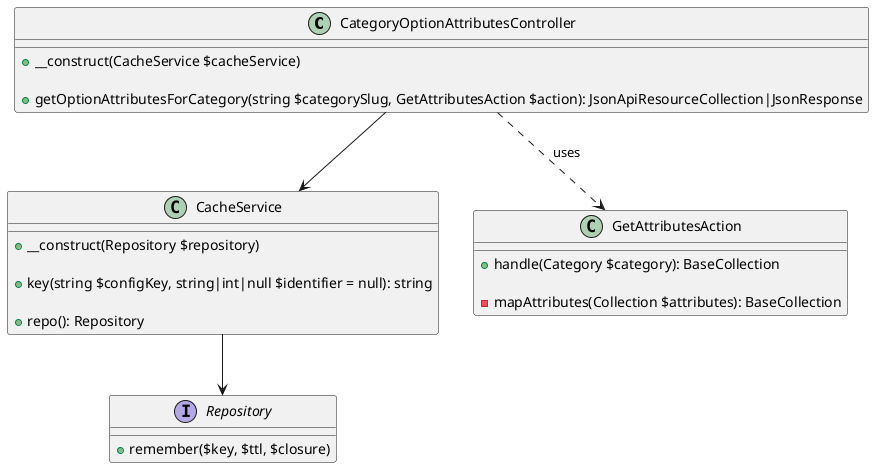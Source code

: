 @startuml

class CategoryOptionAttributesController {
    + __construct(CacheService $cacheService)

    + getOptionAttributesForCategory(string $categorySlug, GetAttributesAction $action): JsonApiResourceCollection|JsonResponse
}

class CacheService {
    + __construct(Repository $repository)

    + key(string $configKey, string|int|null $identifier = null): string

    + repo(): Repository
}

class GetAttributesAction {
    + handle(Category $category): BaseCollection

    - mapAttributes(Collection $attributes): BaseCollection
}

interface Repository {
    + remember($key, $ttl, $closure)
}

CategoryOptionAttributesController --> CacheService
CategoryOptionAttributesController ..> GetAttributesAction : uses
CacheService --> Repository

@enduml